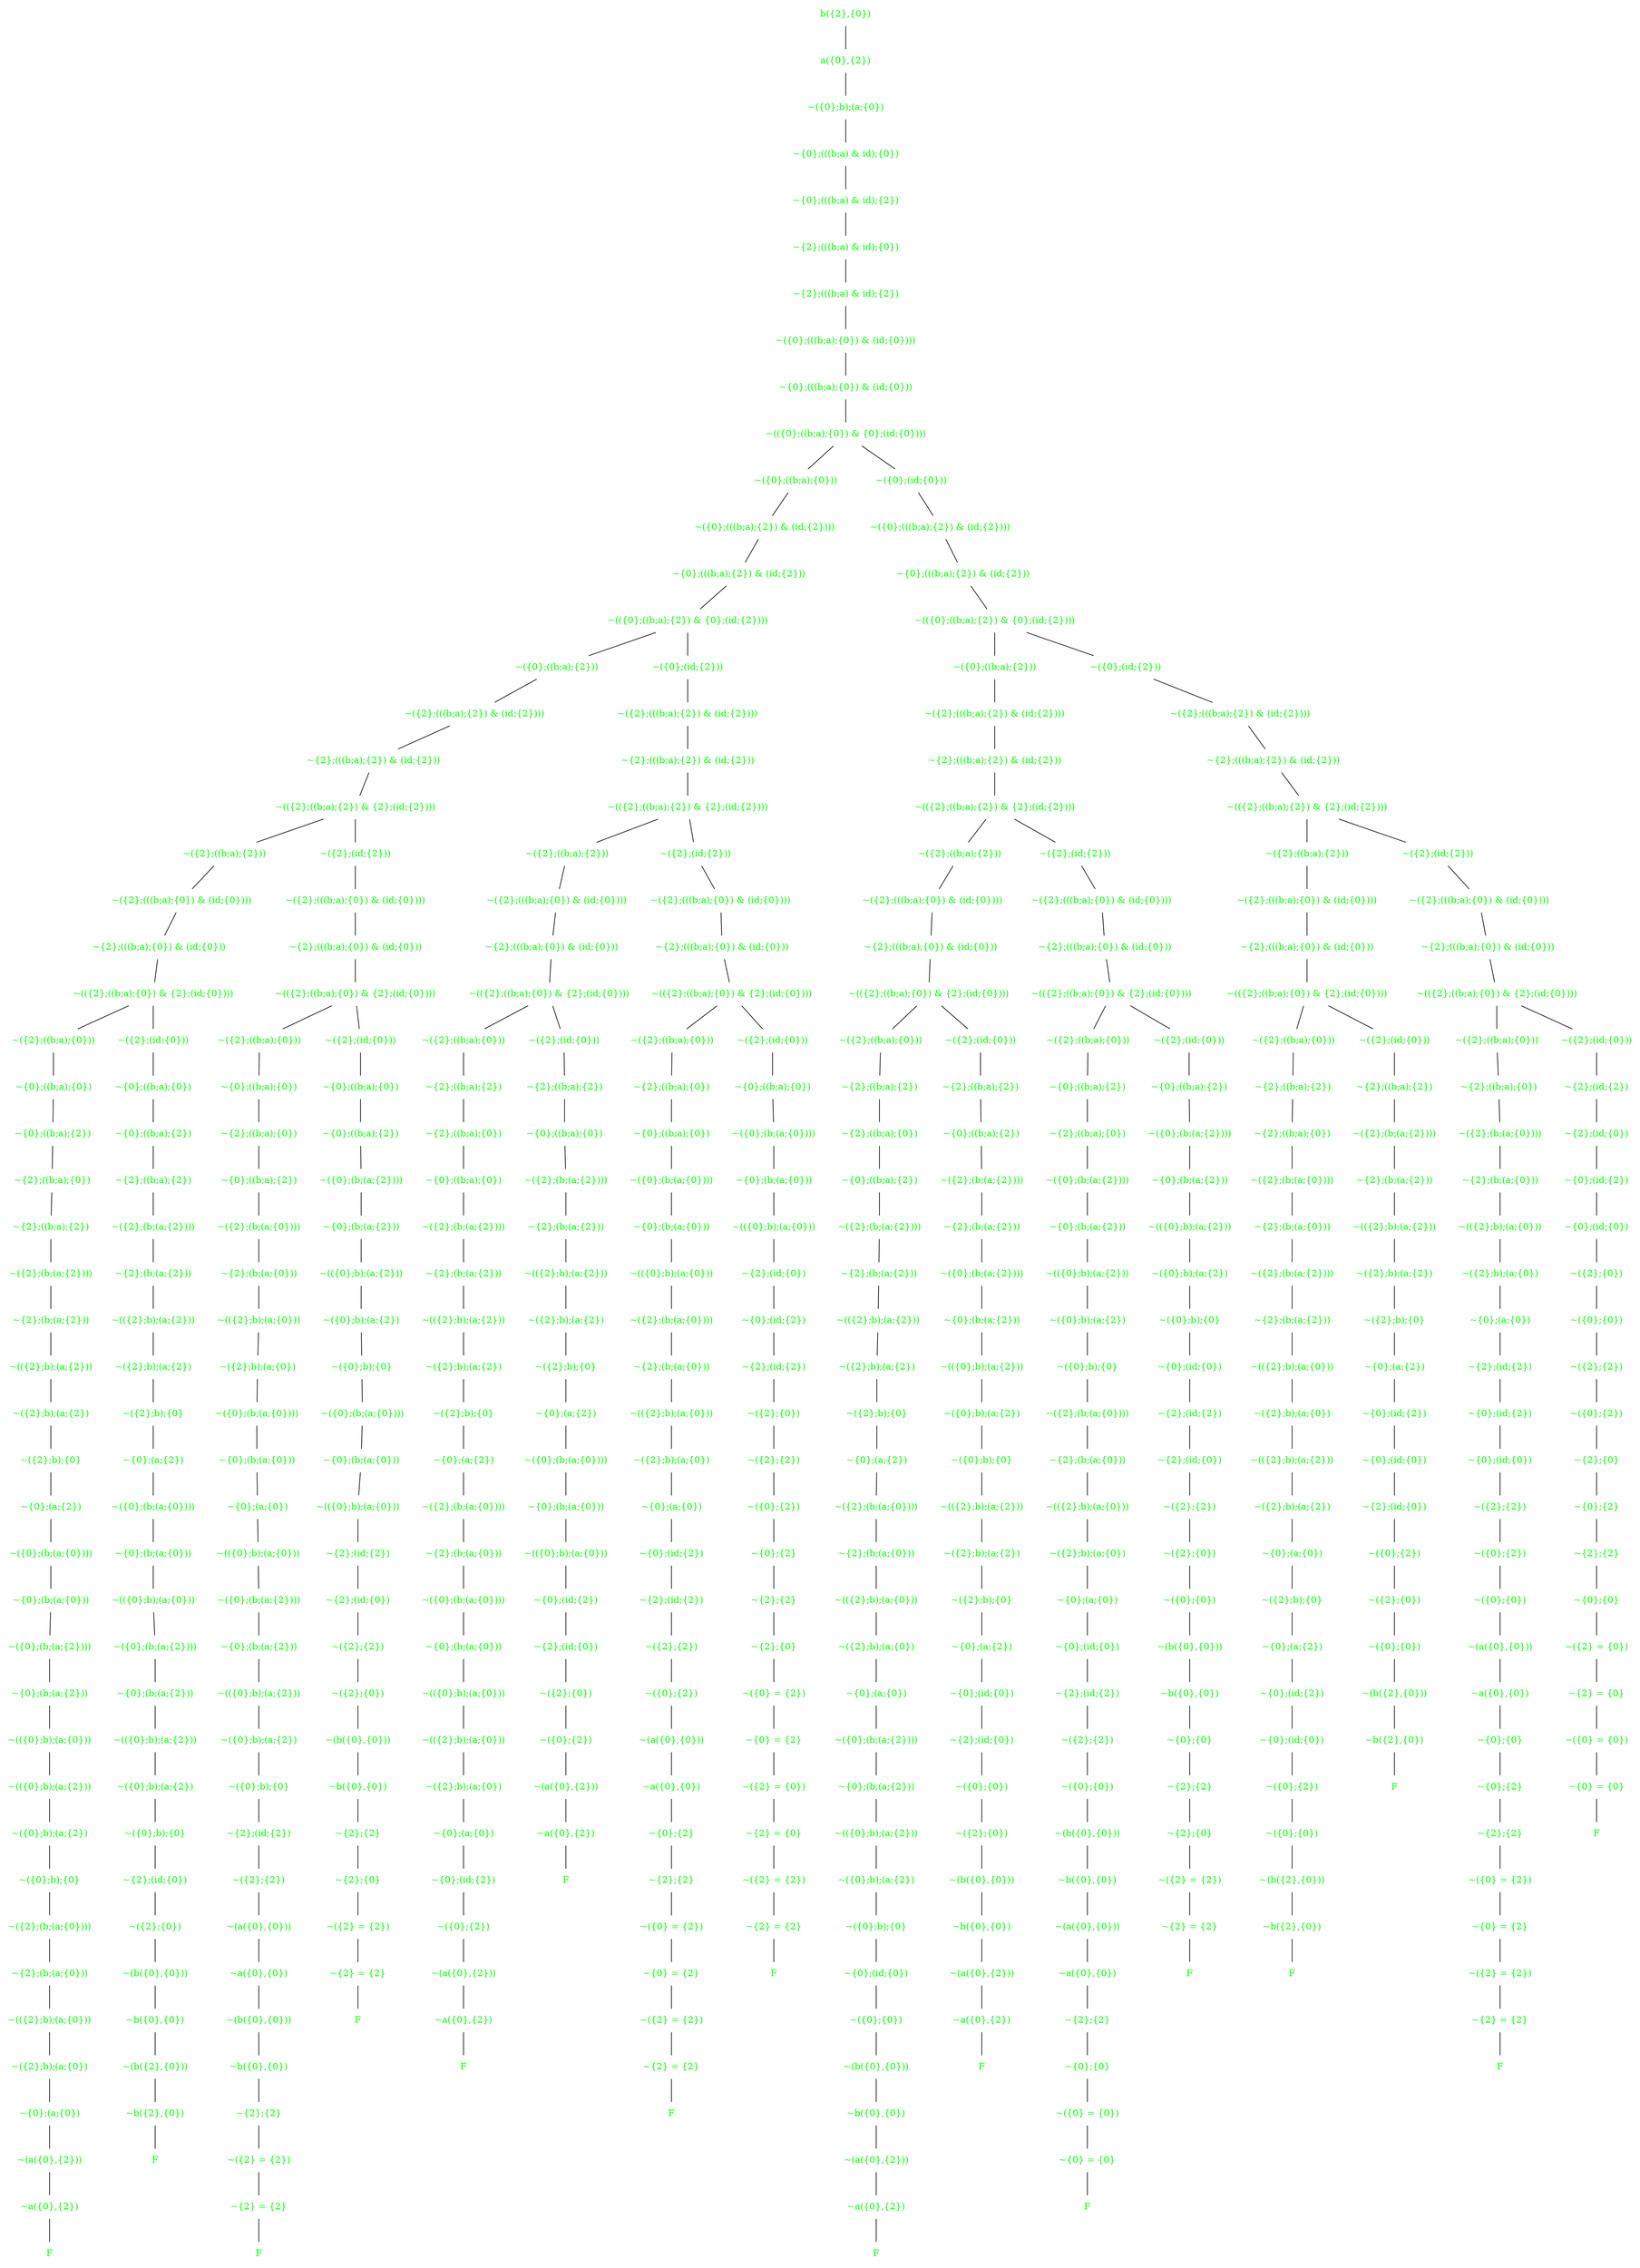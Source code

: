 graph {
node[shape="plaintext"]
N0x144738140[label="b({2},{0})", fontcolor=green];
N0x144738ea0[label="a({0},{2})", fontcolor=green];
N0x144738fc0[label="~({0};b);(a;{0})", fontcolor=green];
N0x144739200[label="~{0};(((b;a) & id);{0})", fontcolor=green];
N0x1447394b0[label="~{0};(((b;a) & id);{2})", fontcolor=green];
N0x1447397a0[label="~{2};(((b;a) & id);{0})", fontcolor=green];
N0x144739a50[label="~{2};(((b;a) & id);{2})", fontcolor=green];
N0x144736fa0[label="~({0};(((b;a);{0}) & (id;{0})))", fontcolor=green];
N0x144737a40[label="~{0};(((b;a);{0}) & (id;{0}))", fontcolor=green];
N0x144737bf0[label="~(({0};((b;a);{0}) & {0};(id;{0})))", fontcolor=green];
N0x14473a3c0[label="~({0};((b;a);{0}))", fontcolor=green];
N0x14473a0a0[label="~({0};(((b;a);{2}) & (id;{2})))", fontcolor=green];
N0x14473ae60[label="~{0};(((b;a);{2}) & (id;{2}))", fontcolor=green];
N0x14473b250[label="~(({0};((b;a);{2}) & {0};(id;{2})))", fontcolor=green];
N0x14473b990[label="~({0};((b;a);{2}))", fontcolor=green];
N0x14473c160[label="~({2};(((b;a);{2}) & (id;{2})))", fontcolor=green];
N0x14473d200[label="~{2};(((b;a);{2}) & (id;{2}))", fontcolor=green];
N0x14473dcf0[label="~(({2};((b;a);{2}) & {2};(id;{2})))", fontcolor=green];
N0x14473e530[label="~({2};((b;a);{2}))", fontcolor=green];
N0x14473fae0[label="~({2};(((b;a);{0}) & (id;{0})))", fontcolor=green];
N0x144741cb0[label="~{2};(((b;a);{0}) & (id;{0}))", fontcolor=green];
N0x144745b50[label="~(({2};((b;a);{0}) & {2};(id;{0})))", fontcolor=green];
N0x1447467f0[label="~({2};((b;a);{0}))", fontcolor=green];
N0x144748c70[label="~{0};((b;a);{0})", fontcolor=green];
N0x14474a0a0[label="~{0};((b;a);{2})", fontcolor=green];
N0x14474b4e0[label="~{2};((b;a);{0})", fontcolor=green];
N0x14474bbb0[label="~{2};((b;a);{2})", fontcolor=green];
N0x14474cca0[label="~({2};(b;(a;{2})))", fontcolor=green];
N0x14474d0e0[label="~{2};(b;(a;{2}))", fontcolor=green];
N0x14474dfa0[label="~(({2};b);(a;{2}))", fontcolor=green];
N0x14474e3e0[label="~({2};b);(a;{2})", fontcolor=green];
N0x145a04560[label="~({2};b);{0}", fontcolor=green];
N0x145a04710[label="~{0};(a;{2})", fontcolor=green];
N0x145a051c0[label="~({0};(b;(a;{0})))", fontcolor=green];
N0x145a05880[label="~{0};(b;(a;{0}))", fontcolor=green];
N0x1447563e0[label="~({0};(b;(a;{2})))", fontcolor=green];
N0x144756ad0[label="~{0};(b;(a;{2}))", fontcolor=green];
N0x144756d20[label="~(({0};b);(a;{0}))", fontcolor=green];
N0x1447575c0[label="~(({0};b);(a;{2}))", fontcolor=green];
N0x144757a30[label="~({0};b);(a;{2})", fontcolor=green];
N0x144758940[label="~({0};b);{0}", fontcolor=green];
N0x14475e100[label="~({2};(b;(a;{0})))", fontcolor=green];
N0x14475e5b0[label="~{2};(b;(a;{0}))", fontcolor=green];
N0x14475e380[label="~(({2};b);(a;{0}))", fontcolor=green];
N0x14475ea30[label="~({2};b);(a;{0})", fontcolor=green];
N0x14475eb10[label="~{0};(a;{0})", fontcolor=green];
N0x144765510[label="~(a({0},{2}))", fontcolor=green];
N0x1447657f0[label="~a({0},{2})", fontcolor=green];
N0x144765830[label="F", fontcolor=green];
N0x1447657f0 -- N0x144765830;
N0x144765510 -- N0x1447657f0;
N0x14475eb10 -- N0x144765510;
N0x14475ea30 -- N0x14475eb10;
N0x14475e380 -- N0x14475ea30;
N0x14475e5b0 -- N0x14475e380;
N0x14475e100 -- N0x14475e5b0;
N0x144758940 -- N0x14475e100;
N0x144757a30 -- N0x144758940;
N0x1447575c0 -- N0x144757a30;
N0x144756d20 -- N0x1447575c0;
N0x144756ad0 -- N0x144756d20;
N0x1447563e0 -- N0x144756ad0;
N0x145a05880 -- N0x1447563e0;
N0x145a051c0 -- N0x145a05880;
N0x145a04710 -- N0x145a051c0;
N0x145a04560 -- N0x145a04710;
N0x14474e3e0 -- N0x145a04560;
N0x14474dfa0 -- N0x14474e3e0;
N0x14474d0e0 -- N0x14474dfa0;
N0x14474cca0 -- N0x14474d0e0;
N0x14474bbb0 -- N0x14474cca0;
N0x14474b4e0 -- N0x14474bbb0;
N0x14474a0a0 -- N0x14474b4e0;
N0x144748c70 -- N0x14474a0a0;
N0x1447467f0 -- N0x144748c70;
N0x144745b50 -- N0x1447467f0;
N0x144745d00[label="~({2};(id;{0}))", fontcolor=green];
N0x144748ea0[label="~{0};((b;a);{0})", fontcolor=green];
N0x14474a2d0[label="~{0};((b;a);{2})", fontcolor=green];
N0x14474bde0[label="~{2};((b;a);{2})", fontcolor=green];
N0x145a04a70[label="~({2};(b;(a;{2})))", fontcolor=green];
N0x145a04f10[label="~{2};(b;(a;{2}))", fontcolor=green];
N0x145a05b20[label="~(({2};b);(a;{2}))", fontcolor=green];
N0x144751190[label="~({2};b);(a;{2})", fontcolor=green];
N0x144751b60[label="~({2};b);{0}", fontcolor=green];
N0x144751d10[label="~{0};(a;{2})", fontcolor=green];
N0x1447522f0[label="~({0};(b;(a;{0})))", fontcolor=green];
N0x144752780[label="~{0};(b;(a;{0}))", fontcolor=green];
N0x144753380[label="~(({0};b);(a;{0}))", fontcolor=green];
N0x1447561a0[label="~({0};(b;(a;{2})))", fontcolor=green];
N0x144756600[label="~{0};(b;(a;{2}))", fontcolor=green];
N0x144759050[label="~(({0};b);(a;{2}))", fontcolor=green];
N0x1447594f0[label="~({0};b);(a;{2})", fontcolor=green];
N0x144759a40[label="~({0};b);{0}", fontcolor=green];
N0x144761d50[label="~{2};(id;{0})", fontcolor=green];
N0x144763100[label="~({2};{0})", fontcolor=green];
N0x144765db0[label="~(b({0},{0}))", fontcolor=green];
N0x1447660f0[label="~b({0},{0})", fontcolor=green];
N0x144766280[label="~(b({2},{0}))", fontcolor=green];
N0x144766720[label="~b({2},{0})", fontcolor=green];
N0x144766760[label="F", fontcolor=green];
N0x144766720 -- N0x144766760;
N0x144766280 -- N0x144766720;
N0x1447660f0 -- N0x144766280;
N0x144765db0 -- N0x1447660f0;
N0x144763100 -- N0x144765db0;
N0x144761d50 -- N0x144763100;
N0x144759a40 -- N0x144761d50;
N0x1447594f0 -- N0x144759a40;
N0x144759050 -- N0x1447594f0;
N0x144756600 -- N0x144759050;
N0x1447561a0 -- N0x144756600;
N0x144753380 -- N0x1447561a0;
N0x144752780 -- N0x144753380;
N0x1447522f0 -- N0x144752780;
N0x144751d10 -- N0x1447522f0;
N0x144751b60 -- N0x144751d10;
N0x144751190 -- N0x144751b60;
N0x145a05b20 -- N0x144751190;
N0x145a04f10 -- N0x145a05b20;
N0x145a04a70 -- N0x145a04f10;
N0x14474bde0 -- N0x145a04a70;
N0x14474a2d0 -- N0x14474bde0;
N0x144748ea0 -- N0x14474a2d0;
N0x144745d00 -- N0x144748ea0;
N0x144745b50 -- N0x144745d00;
N0x144741cb0 -- N0x144745b50;
N0x14473fae0 -- N0x144741cb0;
N0x14473e530 -- N0x14473fae0;
N0x14473dcf0 -- N0x14473e530;
N0x14473dea0[label="~({2};(id;{2}))", fontcolor=green];
N0x144740470[label="~({2};(((b;a);{0}) & (id;{0})))", fontcolor=green];
N0x144742050[label="~{2};(((b;a);{0}) & (id;{0}))", fontcolor=green];
N0x1447435b0[label="~(({2};((b;a);{0}) & {2};(id;{0})))", fontcolor=green];
N0x144743e50[label="~({2};((b;a);{0}))", fontcolor=green];
N0x1447490d0[label="~{0};((b;a);{0})", fontcolor=green];
N0x144749e70[label="~{2};((b;a);{0})", fontcolor=green];
N0x14474a500[label="~{0};((b;a);{2})", fontcolor=green];
N0x14474c320[label="~({2};(b;(a;{0})))", fontcolor=green];
N0x14474c760[label="~{2};(b;(a;{0}))", fontcolor=green];
N0x14474d620[label="~(({2};b);(a;{0}))", fontcolor=green];
N0x14474da60[label="~({2};b);(a;{0})", fontcolor=green];
N0x145a056b0[label="~({0};(b;(a;{0})))", fontcolor=green];
N0x145a05da0[label="~{0};(b;(a;{0}))", fontcolor=green];
N0x144751720[label="~{0};(a;{0})", fontcolor=green];
N0x144751880[label="~(({0};b);(a;{0}))", fontcolor=green];
N0x14475aed0[label="~({0};(b;(a;{2})))", fontcolor=green];
N0x14475b600[label="~{0};(b;(a;{2}))", fontcolor=green];
N0x14475c2e0[label="~(({0};b);(a;{2}))", fontcolor=green];
N0x14475c780[label="~({0};b);(a;{2})", fontcolor=green];
N0x14475d040[label="~({0};b);{0}", fontcolor=green];
N0x144761170[label="~{2};(id;{2})", fontcolor=green];
N0x1447648a0[label="~({2};{2})", fontcolor=green];
N0x1447658b0[label="~(a({0},{0}))", fontcolor=green];
N0x144765940[label="~a({0},{0})", fontcolor=green];
N0x1447672d0[label="~(b({0},{0}))", fontcolor=green];
N0x144767640[label="~b({0},{0})", fontcolor=green];
N0x144767a20[label="~{2};{2}", fontcolor=green];
N0x145c047e0[label="~({2} = {2})", fontcolor=green];
N0x145c04870[label="~{2} = {2}", fontcolor=green];
N0x145c04080[label="F", fontcolor=green];
N0x145c04870 -- N0x145c04080;
N0x145c047e0 -- N0x145c04870;
N0x144767a20 -- N0x145c047e0;
N0x144767640 -- N0x144767a20;
N0x1447672d0 -- N0x144767640;
N0x144765940 -- N0x1447672d0;
N0x1447658b0 -- N0x144765940;
N0x1447648a0 -- N0x1447658b0;
N0x144761170 -- N0x1447648a0;
N0x14475d040 -- N0x144761170;
N0x14475c780 -- N0x14475d040;
N0x14475c2e0 -- N0x14475c780;
N0x14475b600 -- N0x14475c2e0;
N0x14475aed0 -- N0x14475b600;
N0x144751880 -- N0x14475aed0;
N0x144751720 -- N0x144751880;
N0x145a05da0 -- N0x144751720;
N0x145a056b0 -- N0x145a05da0;
N0x14474da60 -- N0x145a056b0;
N0x14474d620 -- N0x14474da60;
N0x14474c760 -- N0x14474d620;
N0x14474c320 -- N0x14474c760;
N0x14474a500 -- N0x14474c320;
N0x144749e70 -- N0x14474a500;
N0x1447490d0 -- N0x144749e70;
N0x144743e50 -- N0x1447490d0;
N0x1447435b0 -- N0x144743e50;
N0x1447437b0[label="~({2};(id;{0}))", fontcolor=green];
N0x144749300[label="~{0};((b;a);{0})", fontcolor=green];
N0x14474a740[label="~{0};((b;a);{2})", fontcolor=green];
N0x144757cd0[label="~({0};(b;(a;{2})))", fontcolor=green];
N0x1447583c0[label="~{0};(b;(a;{2}))", fontcolor=green];
N0x14475a9f0[label="~(({0};b);(a;{2}))", fontcolor=green];
N0x14475b0f0[label="~({0};b);(a;{2})", fontcolor=green];
N0x14475c170[label="~({0};b);{0}", fontcolor=green];
N0x144738b30[label="~({0};(b;(a;{0})))", fontcolor=green];
N0x14475d470[label="~{0};(b;(a;{0}))", fontcolor=green];
N0x14475dd00[label="~(({0};b);(a;{0}))", fontcolor=green];
N0x144761320[label="~{2};(id;{2})", fontcolor=green];
N0x144761f40[label="~{2};(id;{0})", fontcolor=green];
N0x1447620b0[label="~({2};{2})", fontcolor=green];
N0x1447627a0[label="~({2};{0})", fontcolor=green];
N0x144765630[label="~(b({0},{0}))", fontcolor=green];
N0x1447659a0[label="~b({0},{0})", fontcolor=green];
N0x145904c50[label="~{2};{2}", fontcolor=green];
N0x145905460[label="~{2};{0}", fontcolor=green];
N0x145c054a0[label="~({2} = {2})", fontcolor=green];
N0x145c05850[label="~{2} = {2}", fontcolor=green];
N0x145c05390[label="F", fontcolor=green];
N0x145c05850 -- N0x145c05390;
N0x145c054a0 -- N0x145c05850;
N0x145905460 -- N0x145c054a0;
N0x145904c50 -- N0x145905460;
N0x1447659a0 -- N0x145904c50;
N0x144765630 -- N0x1447659a0;
N0x1447627a0 -- N0x144765630;
N0x1447620b0 -- N0x1447627a0;
N0x144761f40 -- N0x1447620b0;
N0x144761320 -- N0x144761f40;
N0x14475dd00 -- N0x144761320;
N0x14475d470 -- N0x14475dd00;
N0x144738b30 -- N0x14475d470;
N0x14475c170 -- N0x144738b30;
N0x14475b0f0 -- N0x14475c170;
N0x14475a9f0 -- N0x14475b0f0;
N0x1447583c0 -- N0x14475a9f0;
N0x144757cd0 -- N0x1447583c0;
N0x14474a740 -- N0x144757cd0;
N0x144749300 -- N0x14474a740;
N0x1447437b0 -- N0x144749300;
N0x1447435b0 -- N0x1447437b0;
N0x144742050 -- N0x1447435b0;
N0x144740470 -- N0x144742050;
N0x14473dea0 -- N0x144740470;
N0x14473dcf0 -- N0x14473dea0;
N0x14473d200 -- N0x14473dcf0;
N0x14473c160 -- N0x14473d200;
N0x14473b990 -- N0x14473c160;
N0x14473b250 -- N0x14473b990;
N0x14473b400[label="~({0};(id;{2}))", fontcolor=green];
N0x14473c7e0[label="~({2};(((b;a);{2}) & (id;{2})))", fontcolor=green];
N0x14473d560[label="~{2};(((b;a);{2}) & (id;{2}))", fontcolor=green];
N0x14473e0f0[label="~(({2};((b;a);{2}) & {2};(id;{2})))", fontcolor=green];
N0x14473ed50[label="~({2};((b;a);{2}))", fontcolor=green];
N0x1447407f0[label="~({2};(((b;a);{0}) & (id;{0})))", fontcolor=green];
N0x144742370[label="~{2};(((b;a);{0}) & (id;{0}))", fontcolor=green];
N0x1447463b0[label="~(({2};((b;a);{0}) & {2};(id;{0})))", fontcolor=green];
N0x144747050[label="~({2};((b;a);{0}))", fontcolor=green];
N0x144747590[label="~{2};((b;a);{2})", fontcolor=green];
N0x144748140[label="~{2};((b;a);{0})", fontcolor=green];
N0x144749540[label="~{0};((b;a);{0})", fontcolor=green];
N0x14474bea0[label="~({2};(b;(a;{2})))", fontcolor=green];
N0x14474c2e0[label="~{2};(b;(a;{2}))", fontcolor=green];
N0x14474d160[label="~(({2};b);(a;{2}))", fontcolor=green];
N0x14474d5a0[label="~({2};b);(a;{2})", fontcolor=green];
N0x14474e4c0[label="~({2};b);{0}", fontcolor=green];
N0x14474e670[label="~{0};(a;{2})", fontcolor=green];
N0x1447511d0[label="~({2};(b;(a;{0})))", fontcolor=green];
N0x144751650[label="~{2};(b;(a;{0}))", fontcolor=green];
N0x144752530[label="~({0};(b;(a;{0})))", fontcolor=green];
N0x144752c40[label="~{0};(b;(a;{0}))", fontcolor=green];
N0x144753870[label="~(({0};b);(a;{0}))", fontcolor=green];
N0x144759290[label="~(({2};b);(a;{0}))", fontcolor=green];
N0x1447599b0[label="~({2};b);(a;{0})", fontcolor=green];
N0x14475a180[label="~{0};(a;{0})", fontcolor=green];
N0x1447608c0[label="~{0};(id;{2})", fontcolor=green];
N0x144764480[label="~({0};{2})", fontcolor=green];
N0x144764b60[label="~(a({0},{2}))", fontcolor=green];
N0x144764fa0[label="~a({0},{2})", fontcolor=green];
N0x144764fe0[label="F", fontcolor=green];
N0x144764fa0 -- N0x144764fe0;
N0x144764b60 -- N0x144764fa0;
N0x144764480 -- N0x144764b60;
N0x1447608c0 -- N0x144764480;
N0x14475a180 -- N0x1447608c0;
N0x1447599b0 -- N0x14475a180;
N0x144759290 -- N0x1447599b0;
N0x144753870 -- N0x144759290;
N0x144752c40 -- N0x144753870;
N0x144752530 -- N0x144752c40;
N0x144751650 -- N0x144752530;
N0x1447511d0 -- N0x144751650;
N0x14474e670 -- N0x1447511d0;
N0x14474e4c0 -- N0x14474e670;
N0x14474d5a0 -- N0x14474e4c0;
N0x14474d160 -- N0x14474d5a0;
N0x14474c2e0 -- N0x14474d160;
N0x14474bea0 -- N0x14474c2e0;
N0x144749540 -- N0x14474bea0;
N0x144748140 -- N0x144749540;
N0x144747590 -- N0x144748140;
N0x144747050 -- N0x144747590;
N0x1447463b0 -- N0x144747050;
N0x144746580[label="~({2};(id;{0}))", fontcolor=green];
N0x1447477c0[label="~{2};((b;a);{2})", fontcolor=green];
N0x144749780[label="~{0};((b;a);{0})", fontcolor=green];
N0x14474c7e0[label="~({2};(b;(a;{2})))", fontcolor=green];
N0x14474cc20[label="~{2};(b;(a;{2}))", fontcolor=green];
N0x14474dae0[label="~(({2};b);(a;{2}))", fontcolor=green];
N0x14474df20[label="~({2};b);(a;{2})", fontcolor=green];
N0x145904200[label="~({2};b);{0}", fontcolor=green];
N0x145904700[label="~{0};(a;{2})", fontcolor=green];
N0x144755ce0[label="~({0};(b;(a;{0})))", fontcolor=green];
N0x144756120[label="~{0};(b;(a;{0}))", fontcolor=green];
N0x144758e10[label="~(({0};b);(a;{0}))", fontcolor=green];
N0x144760a70[label="~{0};(id;{2})", fontcolor=green];
N0x1447620f0[label="~{2};(id;{0})", fontcolor=green];
N0x144762920[label="~({2};{0})", fontcolor=green];
N0x144764600[label="~({0};{2})", fontcolor=green];
N0x144764e40[label="~(a({0},{2}))", fontcolor=green];
N0x1447652a0[label="~a({0},{2})", fontcolor=green];
N0x1447652e0[label="F", fontcolor=green];
N0x1447652a0 -- N0x1447652e0;
N0x144764e40 -- N0x1447652a0;
N0x144764600 -- N0x144764e40;
N0x144762920 -- N0x144764600;
N0x1447620f0 -- N0x144762920;
N0x144760a70 -- N0x1447620f0;
N0x144758e10 -- N0x144760a70;
N0x144756120 -- N0x144758e10;
N0x144755ce0 -- N0x144756120;
N0x145904700 -- N0x144755ce0;
N0x145904200 -- N0x145904700;
N0x14474df20 -- N0x145904200;
N0x14474dae0 -- N0x14474df20;
N0x14474cc20 -- N0x14474dae0;
N0x14474c7e0 -- N0x14474cc20;
N0x144749780 -- N0x14474c7e0;
N0x1447477c0 -- N0x144749780;
N0x144746580 -- N0x1447477c0;
N0x1447463b0 -- N0x144746580;
N0x144742370 -- N0x1447463b0;
N0x1447407f0 -- N0x144742370;
N0x14473ed50 -- N0x1447407f0;
N0x14473e0f0 -- N0x14473ed50;
N0x14473e2a0[label="~({2};(id;{2}))", fontcolor=green];
N0x144740b80[label="~({2};(((b;a);{0}) & (id;{0})))", fontcolor=green];
N0x144742710[label="~{2};(((b;a);{0}) & (id;{0}))", fontcolor=green];
N0x144743a00[label="~(({2};((b;a);{0}) & {2};(id;{0})))", fontcolor=green];
N0x1447446c0[label="~({2};((b;a);{0}))", fontcolor=green];
N0x144748a00[label="~{2};((b;a);{0})", fontcolor=green];
N0x1447499c0[label="~{0};((b;a);{0})", fontcolor=green];
N0x144754330[label="~({0};(b;(a;{0})))", fontcolor=green];
N0x144754a60[label="~{0};(b;(a;{0}))", fontcolor=green];
N0x144755420[label="~(({0};b);(a;{0}))", fontcolor=green];
N0x14475cb20[label="~({2};(b;(a;{0})))", fontcolor=green];
N0x14475cfb0[label="~{2};(b;(a;{0}))", fontcolor=green];
N0x14475d4b0[label="~(({2};b);(a;{0}))", fontcolor=green];
N0x14475d910[label="~({2};b);(a;{0})", fontcolor=green];
N0x14475dfa0[label="~{0};(a;{0})", fontcolor=green];
N0x144760c20[label="~{0};(id;{2})", fontcolor=green];
N0x144761840[label="~{2};(id;{2})", fontcolor=green];
N0x144762680[label="~({2};{2})", fontcolor=green];
N0x144764720[label="~({0};{2})", fontcolor=green];
N0x1447649f0[label="~(a({0},{0}))", fontcolor=green];
N0x144764c30[label="~a({0},{0})", fontcolor=green];
N0x145904b20[label="~{0};{2}", fontcolor=green];
N0x145904d80[label="~{2};{2}", fontcolor=green];
N0x145c04b60[label="~({0} = {2})", fontcolor=green];
N0x145c04dd0[label="~{0} = {2}", fontcolor=green];
N0x145c04e60[label="~({2} = {2})", fontcolor=green];
N0x145c05060[label="~{2} = {2}", fontcolor=green];
N0x145c04550[label="F", fontcolor=green];
N0x145c05060 -- N0x145c04550;
N0x145c04e60 -- N0x145c05060;
N0x145c04dd0 -- N0x145c04e60;
N0x145c04b60 -- N0x145c04dd0;
N0x145904d80 -- N0x145c04b60;
N0x145904b20 -- N0x145904d80;
N0x144764c30 -- N0x145904b20;
N0x1447649f0 -- N0x144764c30;
N0x144764720 -- N0x1447649f0;
N0x144762680 -- N0x144764720;
N0x144761840 -- N0x144762680;
N0x144760c20 -- N0x144761840;
N0x14475dfa0 -- N0x144760c20;
N0x14475d910 -- N0x14475dfa0;
N0x14475d4b0 -- N0x14475d910;
N0x14475cfb0 -- N0x14475d4b0;
N0x14475cb20 -- N0x14475cfb0;
N0x144755420 -- N0x14475cb20;
N0x144754a60 -- N0x144755420;
N0x144754330 -- N0x144754a60;
N0x1447499c0 -- N0x144754330;
N0x144748a00 -- N0x1447499c0;
N0x1447446c0 -- N0x144748a00;
N0x144743a00 -- N0x1447446c0;
N0x144743b70[label="~({2};(id;{0}))", fontcolor=green];
N0x144749c00[label="~{0};((b;a);{0})", fontcolor=green];
N0x144752a00[label="~({0};(b;(a;{0})))", fontcolor=green];
N0x144753100[label="~{0};(b;(a;{0}))", fontcolor=green];
N0x144753ac0[label="~(({0};b);(a;{0}))", fontcolor=green];
N0x14475f020[label="~{2};(id;{0})", fontcolor=green];
N0x144760dd0[label="~{0};(id;{2})", fontcolor=green];
N0x1447619f0[label="~{2};(id;{2})", fontcolor=green];
N0x144761fd0[label="~({2};{0})", fontcolor=green];
N0x144762a40[label="~({2};{2})", fontcolor=green];
N0x144762f80[label="~({0};{2})", fontcolor=green];
N0x145904e60[label="~{0};{2}", fontcolor=green];
N0x145904fd0[label="~{2};{2}", fontcolor=green];
N0x145c04200[label="~{2};{0}", fontcolor=green];
N0x145c05010[label="~({0} = {2})", fontcolor=green];
N0x145c05350[label="~{0} = {2}", fontcolor=green];
N0x145c05da0[label="~({2} = {0})", fontcolor=green];
N0x145c060c0[label="~{2} = {0}", fontcolor=green];
N0x145c06150[label="~({2} = {2})", fontcolor=green];
N0x145c06000[label="~{2} = {2}", fontcolor=green];
N0x145c04ba0[label="F", fontcolor=green];
N0x145c06000 -- N0x145c04ba0;
N0x145c06150 -- N0x145c06000;
N0x145c060c0 -- N0x145c06150;
N0x145c05da0 -- N0x145c060c0;
N0x145c05350 -- N0x145c05da0;
N0x145c05010 -- N0x145c05350;
N0x145c04200 -- N0x145c05010;
N0x145904fd0 -- N0x145c04200;
N0x145904e60 -- N0x145904fd0;
N0x144762f80 -- N0x145904e60;
N0x144762a40 -- N0x144762f80;
N0x144761fd0 -- N0x144762a40;
N0x1447619f0 -- N0x144761fd0;
N0x144760dd0 -- N0x1447619f0;
N0x14475f020 -- N0x144760dd0;
N0x144753ac0 -- N0x14475f020;
N0x144753100 -- N0x144753ac0;
N0x144752a00 -- N0x144753100;
N0x144749c00 -- N0x144752a00;
N0x144743b70 -- N0x144749c00;
N0x144743a00 -- N0x144743b70;
N0x144742710 -- N0x144743a00;
N0x144740b80 -- N0x144742710;
N0x14473e2a0 -- N0x144740b80;
N0x14473e0f0 -- N0x14473e2a0;
N0x14473d560 -- N0x14473e0f0;
N0x14473c7e0 -- N0x14473d560;
N0x14473b400 -- N0x14473c7e0;
N0x14473b250 -- N0x14473b400;
N0x14473ae60 -- N0x14473b250;
N0x14473a0a0 -- N0x14473ae60;
N0x14473a3c0 -- N0x14473a0a0;
N0x144737bf0 -- N0x14473a3c0;
N0x144737d10[label="~({0};(id;{0}))", fontcolor=green];
N0x14473aa80[label="~({0};(((b;a);{2}) & (id;{2})))", fontcolor=green];
N0x14473b1c0[label="~{0};(((b;a);{2}) & (id;{2}))", fontcolor=green];
N0x14473ba20[label="~(({0};((b;a);{2}) & {0};(id;{2})))", fontcolor=green];
N0x14473c120[label="~({0};((b;a);{2}))", fontcolor=green];
N0x14473cb40[label="~({2};(((b;a);{2}) & (id;{2})))", fontcolor=green];
N0x14473d8c0[label="~{2};(((b;a);{2}) & (id;{2}))", fontcolor=green];
N0x14473e930[label="~(({2};((b;a);{2}) & {2};(id;{2})))", fontcolor=green];
N0x14473f580[label="~({2};((b;a);{2}))", fontcolor=green];
N0x144740f00[label="~({2};(((b;a);{0}) & (id;{0})))", fontcolor=green];
N0x144742a70[label="~{2};(((b;a);{0}) & (id;{0}))", fontcolor=green];
N0x144746c10[label="~(({2};((b;a);{0}) & {2};(id;{0})))", fontcolor=green];
N0x1447478b0[label="~({2};((b;a);{0}))", fontcolor=green];
N0x144747ce0[label="~{2};((b;a);{2})", fontcolor=green];
N0x144748370[label="~{2};((b;a);{0})", fontcolor=green];
N0x14474a9b0[label="~{0};((b;a);{2})", fontcolor=green];
N0x14474ecd0[label="~({2};(b;(a;{2})))", fontcolor=green];
N0x14474f110[label="~{2};(b;(a;{2}))", fontcolor=green];
N0x14474ffd0[label="~(({2};b);(a;{2}))", fontcolor=green];
N0x144750410[label="~({2};b);(a;{2})", fontcolor=green];
N0x1459048f0[label="~({2};b);{0}", fontcolor=green];
N0x145904a90[label="~{0};(a;{2})", fontcolor=green];
N0x1447540b0[label="~({2};(b;(a;{0})))", fontcolor=green];
N0x144754550[label="~{2};(b;(a;{0}))", fontcolor=green];
N0x144754f20[label="~(({2};b);(a;{0}))", fontcolor=green];
N0x1447553a0[label="~({2};b);(a;{0})", fontcolor=green];
N0x144755b80[label="~{0};(a;{0})", fontcolor=green];
N0x144759a80[label="~({0};(b;(a;{2})))", fontcolor=green];
N0x14475a0f0[label="~{0};(b;(a;{2}))", fontcolor=green];
N0x14475b390[label="~(({0};b);(a;{2}))", fontcolor=green];
N0x14475ba90[label="~({0};b);(a;{2})", fontcolor=green];
N0x14475c810[label="~({0};b);{0}", fontcolor=green];
N0x14475fac0[label="~{0};(id;{0})", fontcolor=green];
N0x1447638e0[label="~({0};{0})", fontcolor=green];
N0x1447665d0[label="~(b({0},{0}))", fontcolor=green];
N0x144766940[label="~b({0},{0})", fontcolor=green];
N0x144766d40[label="~(a({0},{2}))", fontcolor=green];
N0x144766f70[label="~a({0},{2})", fontcolor=green];
N0x144766fb0[label="F", fontcolor=green];
N0x144766f70 -- N0x144766fb0;
N0x144766d40 -- N0x144766f70;
N0x144766940 -- N0x144766d40;
N0x1447665d0 -- N0x144766940;
N0x1447638e0 -- N0x1447665d0;
N0x14475fac0 -- N0x1447638e0;
N0x14475c810 -- N0x14475fac0;
N0x14475ba90 -- N0x14475c810;
N0x14475b390 -- N0x14475ba90;
N0x14475a0f0 -- N0x14475b390;
N0x144759a80 -- N0x14475a0f0;
N0x144755b80 -- N0x144759a80;
N0x1447553a0 -- N0x144755b80;
N0x144754f20 -- N0x1447553a0;
N0x144754550 -- N0x144754f20;
N0x1447540b0 -- N0x144754550;
N0x145904a90 -- N0x1447540b0;
N0x1459048f0 -- N0x145904a90;
N0x144750410 -- N0x1459048f0;
N0x14474ffd0 -- N0x144750410;
N0x14474f110 -- N0x14474ffd0;
N0x14474ecd0 -- N0x14474f110;
N0x14474a9b0 -- N0x14474ecd0;
N0x144748370 -- N0x14474a9b0;
N0x144747ce0 -- N0x144748370;
N0x1447478b0 -- N0x144747ce0;
N0x144746c10 -- N0x1447478b0;
N0x144746dc0[label="~({2};(id;{0}))", fontcolor=green];
N0x144747f10[label="~{2};((b;a);{2})", fontcolor=green];
N0x14474abe0[label="~{0};((b;a);{2})", fontcolor=green];
N0x145a04cf0[label="~({2};(b;(a;{2})))", fontcolor=green];
N0x145a053e0[label="~{2};(b;(a;{2}))", fontcolor=green];
N0x1447581a0[label="~({0};(b;(a;{2})))", fontcolor=green];
N0x144758860[label="~{0};(b;(a;{2}))", fontcolor=green];
N0x14475a520[label="~(({0};b);(a;{2}))", fontcolor=green];
N0x14475ac30[label="~({0};b);(a;{2})", fontcolor=green];
N0x14475bfc0[label="~({0};b);{0}", fontcolor=green];
N0x14475d110[label="~(({2};b);(a;{2}))", fontcolor=green];
N0x1447389c0[label="~({2};b);(a;{2})", fontcolor=green];
N0x14475d9f0[label="~({2};b);{0}", fontcolor=green];
N0x14475dba0[label="~{0};(a;{2})", fontcolor=green];
N0x14475fc70[label="~{0};(id;{0})", fontcolor=green];
N0x144760fc0[label="~{2};(id;{0})", fontcolor=green];
N0x144763a00[label="~({0};{0})", fontcolor=green];
N0x1447641e0[label="~({2};{0})", fontcolor=green];
N0x144765b00[label="~(b({0},{0}))", fontcolor=green];
N0x144765b90[label="~b({0},{0})", fontcolor=green];
N0x1447677a0[label="~(a({0},{2}))", fontcolor=green];
N0x144767be0[label="~a({0},{2})", fontcolor=green];
N0x144767c20[label="F", fontcolor=green];
N0x144767be0 -- N0x144767c20;
N0x1447677a0 -- N0x144767be0;
N0x144765b90 -- N0x1447677a0;
N0x144765b00 -- N0x144765b90;
N0x1447641e0 -- N0x144765b00;
N0x144763a00 -- N0x1447641e0;
N0x144760fc0 -- N0x144763a00;
N0x14475fc70 -- N0x144760fc0;
N0x14475dba0 -- N0x14475fc70;
N0x14475d9f0 -- N0x14475dba0;
N0x1447389c0 -- N0x14475d9f0;
N0x14475d110 -- N0x1447389c0;
N0x14475bfc0 -- N0x14475d110;
N0x14475ac30 -- N0x14475bfc0;
N0x14475a520 -- N0x14475ac30;
N0x144758860 -- N0x14475a520;
N0x1447581a0 -- N0x144758860;
N0x145a053e0 -- N0x1447581a0;
N0x145a04cf0 -- N0x145a053e0;
N0x14474abe0 -- N0x145a04cf0;
N0x144747f10 -- N0x14474abe0;
N0x144746dc0 -- N0x144747f10;
N0x144746c10 -- N0x144746dc0;
N0x144742a70 -- N0x144746c10;
N0x144740f00 -- N0x144742a70;
N0x14473f580 -- N0x144740f00;
N0x14473e930 -- N0x14473f580;
N0x14473eae0[label="~({2};(id;{2}))", fontcolor=green];
N0x144741280[label="~({2};(((b;a);{0}) & (id;{0})))", fontcolor=green];
N0x144742dd0[label="~{2};(((b;a);{0}) & (id;{0}))", fontcolor=green];
N0x144744a90[label="~(({2};((b;a);{0}) & {2};(id;{0})))", fontcolor=green];
N0x144745730[label="~({2};((b;a);{0}))", fontcolor=green];
N0x14474ae10[label="~{0};((b;a);{2})", fontcolor=green];
N0x14474b2b0[label="~{2};((b;a);{0})", fontcolor=green];
N0x144756860[label="~({0};(b;(a;{2})))", fontcolor=green];
N0x144756f90[label="~{0};(b;(a;{2}))", fontcolor=green];
N0x144757800[label="~(({0};b);(a;{2}))", fontcolor=green];
N0x144757ef0[label="~({0};b);(a;{2})", fontcolor=green];
N0x144758cb0[label="~({0};b);{0}", fontcolor=green];
N0x14475a2e0[label="~({2};(b;(a;{0})))", fontcolor=green];
N0x14475a770[label="~{2};(b;(a;{0}))", fontcolor=green];
N0x14475bad0[label="~(({2};b);(a;{0}))", fontcolor=green];
N0x14475bf30[label="~({2};b);(a;{0})", fontcolor=green];
N0x14475c9c0[label="~{0};(a;{0})", fontcolor=green];
N0x14475fe20[label="~{0};(id;{0})", fontcolor=green];
N0x1447614d0[label="~{2};(id;{2})", fontcolor=green];
N0x144762260[label="~({2};{2})", fontcolor=green];
N0x144763b80[label="~({0};{0})", fontcolor=green];
N0x144766b90[label="~(b({0},{0}))", fontcolor=green];
N0x144766e20[label="~b({0},{0})", fontcolor=green];
N0x144767570[label="~(a({0},{0}))", fontcolor=green];
N0x144767600[label="~a({0},{0})", fontcolor=green];
N0x145905220[label="~{2};{2}", fontcolor=green];
N0x145905580[label="~{0};{0}", fontcolor=green];
N0x145c05bd0[label="~({0} = {0})", fontcolor=green];
N0x145c05cb0[label="~{0} = {0}", fontcolor=green];
N0x145c05a30[label="F", fontcolor=green];
N0x145c05cb0 -- N0x145c05a30;
N0x145c05bd0 -- N0x145c05cb0;
N0x145905580 -- N0x145c05bd0;
N0x145905220 -- N0x145905580;
N0x144767600 -- N0x145905220;
N0x144767570 -- N0x144767600;
N0x144766e20 -- N0x144767570;
N0x144766b90 -- N0x144766e20;
N0x144763b80 -- N0x144766b90;
N0x144762260 -- N0x144763b80;
N0x1447614d0 -- N0x144762260;
N0x14475fe20 -- N0x1447614d0;
N0x14475c9c0 -- N0x14475fe20;
N0x14475bf30 -- N0x14475c9c0;
N0x14475bad0 -- N0x14475bf30;
N0x14475a770 -- N0x14475bad0;
N0x14475a2e0 -- N0x14475a770;
N0x144758cb0 -- N0x14475a2e0;
N0x144757ef0 -- N0x144758cb0;
N0x144757800 -- N0x144757ef0;
N0x144756f90 -- N0x144757800;
N0x144756860 -- N0x144756f90;
N0x14474b2b0 -- N0x144756860;
N0x14474ae10 -- N0x14474b2b0;
N0x144745730 -- N0x14474ae10;
N0x144744a90 -- N0x144745730;
N0x144744c40[label="~({2};(id;{0}))", fontcolor=green];
N0x14474b040[label="~{0};((b;a);{2})", fontcolor=green];
N0x144754ae0[label="~({0};(b;(a;{2})))", fontcolor=green];
N0x144754ee0[label="~{0};(b;(a;{2}))", fontcolor=green];
N0x144755660[label="~(({0};b);(a;{2}))", fontcolor=green];
N0x144755aa0[label="~({0};b);(a;{2})", fontcolor=green];
N0x144758af0[label="~({0};b);{0}", fontcolor=green];
N0x14475ffd0[label="~{0};(id;{0})", fontcolor=green];
N0x144761690[label="~{2};(id;{2})", fontcolor=green];
N0x144761490[label="~{2};(id;{0})", fontcolor=green];
N0x1447623e0[label="~({2};{2})", fontcolor=green];
N0x144762500[label="~({2};{0})", fontcolor=green];
N0x144763ca0[label="~({0};{0})", fontcolor=green];
N0x144767160[label="~(b({0},{0}))", fontcolor=green];
N0x144767390[label="~b({0},{0})", fontcolor=green];
N0x144767db0[label="~{0};{0}", fontcolor=green];
N0x1459050f0[label="~{2};{2}", fontcolor=green];
N0x145905340[label="~{2};{0}", fontcolor=green];
N0x145804430[label="~({2} = {2})", fontcolor=green];
N0x1458044c0[label="~{2} = {2}", fontcolor=green];
N0x145804180[label="F", fontcolor=green];
N0x1458044c0 -- N0x145804180;
N0x145804430 -- N0x1458044c0;
N0x145905340 -- N0x145804430;
N0x1459050f0 -- N0x145905340;
N0x144767db0 -- N0x1459050f0;
N0x144767390 -- N0x144767db0;
N0x144767160 -- N0x144767390;
N0x144763ca0 -- N0x144767160;
N0x144762500 -- N0x144763ca0;
N0x1447623e0 -- N0x144762500;
N0x144761490 -- N0x1447623e0;
N0x144761690 -- N0x144761490;
N0x14475ffd0 -- N0x144761690;
N0x144758af0 -- N0x14475ffd0;
N0x144755aa0 -- N0x144758af0;
N0x144755660 -- N0x144755aa0;
N0x144754ee0 -- N0x144755660;
N0x144754ae0 -- N0x144754ee0;
N0x14474b040 -- N0x144754ae0;
N0x144744c40 -- N0x14474b040;
N0x144744a90 -- N0x144744c40;
N0x144742dd0 -- N0x144744a90;
N0x144741280 -- N0x144742dd0;
N0x14473eae0 -- N0x144741280;
N0x14473e930 -- N0x14473eae0;
N0x14473d8c0 -- N0x14473e930;
N0x14473cb40 -- N0x14473d8c0;
N0x14473c120 -- N0x14473cb40;
N0x14473ba20 -- N0x14473c120;
N0x14473bb90[label="~({0};(id;{2}))", fontcolor=green];
N0x14473cea0[label="~({2};(((b;a);{2}) & (id;{2})))", fontcolor=green];
N0x14473dc20[label="~{2};(((b;a);{2}) & (id;{2}))", fontcolor=green];
N0x14473f190[label="~(({2};((b;a);{2}) & {2};(id;{2})))", fontcolor=green];
N0x14473fea0[label="~({2};((b;a);{2}))", fontcolor=green];
N0x144741610[label="~({2};(((b;a);{0}) & (id;{0})))", fontcolor=green];
N0x144743130[label="~{2};(((b;a);{0}) & (id;{0}))", fontcolor=green];
N0x1447452f0[label="~(({2};((b;a);{0}) & {2};(id;{0})))", fontcolor=green];
N0x144745f90[label="~({2};((b;a);{0}))", fontcolor=green];
N0x1447485a0[label="~{2};((b;a);{2})", fontcolor=green];
N0x14474b710[label="~{2};((b;a);{0})", fontcolor=green];
N0x14474f150[label="~({2};(b;(a;{0})))", fontcolor=green];
N0x14474f5d0[label="~{2};(b;(a;{0}))", fontcolor=green];
N0x14474f650[label="~({2};(b;(a;{2})))", fontcolor=green];
N0x14474fa90[label="~{2};(b;(a;{2}))", fontcolor=green];
N0x144750450[label="~(({2};b);(a;{0}))", fontcolor=green];
N0x1447508d0[label="~({2};b);(a;{0})", fontcolor=green];
N0x144750950[label="~(({2};b);(a;{2}))", fontcolor=green];
N0x144750d90[label="~({2};b);(a;{2})", fontcolor=green];
N0x145a048c0[label="~{0};(a;{0})", fontcolor=green];
N0x1447572b0[label="~({2};b);{0}", fontcolor=green];
N0x144757460[label="~{0};(a;{2})", fontcolor=green];
N0x14475f3c0[label="~{0};(id;{2})", fontcolor=green];
N0x144760190[label="~{0};(id;{0})", fontcolor=green];
N0x1447633a0[label="~({0};{2})", fontcolor=green];
N0x144763e20[label="~({0};{0})", fontcolor=green];
N0x144766840[label="~(b({2},{0}))", fontcolor=green];
N0x144766c70[label="~b({2},{0})", fontcolor=green];
N0x144766cb0[label="F", fontcolor=green];
N0x144766c70 -- N0x144766cb0;
N0x144766840 -- N0x144766c70;
N0x144763e20 -- N0x144766840;
N0x1447633a0 -- N0x144763e20;
N0x144760190 -- N0x1447633a0;
N0x14475f3c0 -- N0x144760190;
N0x144757460 -- N0x14475f3c0;
N0x1447572b0 -- N0x144757460;
N0x145a048c0 -- N0x1447572b0;
N0x144750d90 -- N0x145a048c0;
N0x144750950 -- N0x144750d90;
N0x1447508d0 -- N0x144750950;
N0x144750450 -- N0x1447508d0;
N0x14474fa90 -- N0x144750450;
N0x14474f650 -- N0x14474fa90;
N0x14474f5d0 -- N0x14474f650;
N0x14474f150 -- N0x14474f5d0;
N0x14474b710 -- N0x14474f150;
N0x1447485a0 -- N0x14474b710;
N0x144745f90 -- N0x1447485a0;
N0x1447452f0 -- N0x144745f90;
N0x1447454a0[label="~({2};(id;{0}))", fontcolor=green];
N0x1447487d0[label="~{2};((b;a);{2})", fontcolor=green];
N0x144751e70[label="~({2};(b;(a;{2})))", fontcolor=green];
N0x1447522b0[label="~{2};(b;(a;{2}))", fontcolor=green];
N0x144752ea0[label="~(({2};b);(a;{2}))", fontcolor=green];
N0x1447535c0[label="~({2};b);(a;{2})", fontcolor=green];
N0x144753da0[label="~({2};b);{0}", fontcolor=green];
N0x144753f50[label="~{0};(a;{2})", fontcolor=green];
N0x14475f570[label="~{0};(id;{2})", fontcolor=green];
N0x144760350[label="~{0};(id;{0})", fontcolor=green];
N0x144761ba0[label="~{2};(id;{0})", fontcolor=green];
N0x1447634c0[label="~({0};{2})", fontcolor=green];
N0x144763f40[label="~({2};{0})", fontcolor=green];
N0x1447640c0[label="~({0};{0})", fontcolor=green];
N0x144766130[label="~(b({2},{0}))", fontcolor=green];
N0x144766460[label="~b({2},{0})", fontcolor=green];
N0x1447664a0[label="F", fontcolor=green];
N0x144766460 -- N0x1447664a0;
N0x144766130 -- N0x144766460;
N0x1447640c0 -- N0x144766130;
N0x144763f40 -- N0x1447640c0;
N0x1447634c0 -- N0x144763f40;
N0x144761ba0 -- N0x1447634c0;
N0x144760350 -- N0x144761ba0;
N0x14475f570 -- N0x144760350;
N0x144753f50 -- N0x14475f570;
N0x144753da0 -- N0x144753f50;
N0x1447535c0 -- N0x144753da0;
N0x144752ea0 -- N0x1447535c0;
N0x1447522b0 -- N0x144752ea0;
N0x144751e70 -- N0x1447522b0;
N0x1447487d0 -- N0x144751e70;
N0x1447454a0 -- N0x1447487d0;
N0x1447452f0 -- N0x1447454a0;
N0x144743130 -- N0x1447452f0;
N0x144741610 -- N0x144743130;
N0x14473fea0 -- N0x144741610;
N0x14473f190 -- N0x14473fea0;
N0x14473f340[label="~({2};(id;{2}))", fontcolor=green];
N0x144741990[label="~({2};(((b;a);{0}) & (id;{0})))", fontcolor=green];
N0x144743490[label="~{2};(((b;a);{0}) & (id;{0}))", fontcolor=green];
N0x144744240[label="~(({2};((b;a);{0}) & {2};(id;{0})))", fontcolor=green];
N0x144744f10[label="~({2};((b;a);{0}))", fontcolor=green];
N0x14474b940[label="~{2};((b;a);{0})", fontcolor=green];
N0x14474e7d0[label="~({2};(b;(a;{0})))", fontcolor=green];
N0x14474ec50[label="~{2};(b;(a;{0}))", fontcolor=green];
N0x14474fad0[label="~(({2};b);(a;{0}))", fontcolor=green];
N0x14474ff50[label="~({2};b);(a;{0})", fontcolor=green];
N0x144750e70[label="~{0};(a;{0})", fontcolor=green];
N0x14475ecc0[label="~{2};(id;{2})", fontcolor=green];
N0x14475f720[label="~{0};(id;{2})", fontcolor=green];
N0x144760510[label="~{0};(id;{0})", fontcolor=green];
N0x144762ce0[label="~({2};{2})", fontcolor=green];
N0x144763640[label="~({0};{2})", fontcolor=green];
N0x144764360[label="~({0};{0})", fontcolor=green];
N0x1447650c0[label="~(a({0},{0}))", fontcolor=green];
N0x144765480[label="~a({0},{0})", fontcolor=green];
N0x1459056f0[label="~{0};{0}", fontcolor=green];
N0x144767ed0[label="~{0};{2}", fontcolor=green];
N0x145c047a0[label="~{2};{2}", fontcolor=green];
N0x145c05220[label="~({0} = {2})", fontcolor=green];
N0x145c055d0[label="~{0} = {2}", fontcolor=green];
N0x145c06220[label="~({2} = {2})", fontcolor=green];
N0x145c065a0[label="~{2} = {2}", fontcolor=green];
N0x145c06070[label="F", fontcolor=green];
N0x145c065a0 -- N0x145c06070;
N0x145c06220 -- N0x145c065a0;
N0x145c055d0 -- N0x145c06220;
N0x145c05220 -- N0x145c055d0;
N0x145c047a0 -- N0x145c05220;
N0x144767ed0 -- N0x145c047a0;
N0x1459056f0 -- N0x144767ed0;
N0x144765480 -- N0x1459056f0;
N0x1447650c0 -- N0x144765480;
N0x144764360 -- N0x1447650c0;
N0x144763640 -- N0x144764360;
N0x144762ce0 -- N0x144763640;
N0x144760510 -- N0x144762ce0;
N0x14475f720 -- N0x144760510;
N0x14475ecc0 -- N0x14475f720;
N0x144750e70 -- N0x14475ecc0;
N0x14474ff50 -- N0x144750e70;
N0x14474fad0 -- N0x14474ff50;
N0x14474ec50 -- N0x14474fad0;
N0x14474e7d0 -- N0x14474ec50;
N0x14474b940 -- N0x14474e7d0;
N0x144744f10 -- N0x14474b940;
N0x144744240 -- N0x144744f10;
N0x144744410[label="~({2};(id;{0}))", fontcolor=green];
N0x14475ee70[label="~{2};(id;{2})", fontcolor=green];
N0x14475f1d0[label="~{2};(id;{0})", fontcolor=green];
N0x14475f8d0[label="~{0};(id;{2})", fontcolor=green];
N0x1447606d0[label="~{0};(id;{0})", fontcolor=green];
N0x144762bc0[label="~({2};{0})", fontcolor=green];
N0x144762e60[label="~({0};{0})", fontcolor=green];
N0x144763220[label="~({2};{2})", fontcolor=green];
N0x144763760[label="~({0};{2})", fontcolor=green];
N0x145b043e0[label="~{2};{0}", fontcolor=green];
N0x145c043e0[label="~{0};{2}", fontcolor=green];
N0x145c04630[label="~{2};{2}", fontcolor=green];
N0x145c04910[label="~{0};{0}", fontcolor=green];
N0x145804300[label="~({2} = {0})", fontcolor=green];
N0x145804550[label="~{2} = {0}", fontcolor=green];
N0x145c05790[label="~({0} = {0})", fontcolor=green];
N0x145c05b40[label="~{0} = {0}", fontcolor=green];
N0x145c05610[label="F", fontcolor=green];
N0x145c05b40 -- N0x145c05610;
N0x145c05790 -- N0x145c05b40;
N0x145804550 -- N0x145c05790;
N0x145804300 -- N0x145804550;
N0x145c04910 -- N0x145804300;
N0x145c04630 -- N0x145c04910;
N0x145c043e0 -- N0x145c04630;
N0x145b043e0 -- N0x145c043e0;
N0x144763760 -- N0x145b043e0;
N0x144763220 -- N0x144763760;
N0x144762e60 -- N0x144763220;
N0x144762bc0 -- N0x144762e60;
N0x1447606d0 -- N0x144762bc0;
N0x14475f8d0 -- N0x1447606d0;
N0x14475f1d0 -- N0x14475f8d0;
N0x14475ee70 -- N0x14475f1d0;
N0x144744410 -- N0x14475ee70;
N0x144744240 -- N0x144744410;
N0x144743490 -- N0x144744240;
N0x144741990 -- N0x144743490;
N0x14473f340 -- N0x144741990;
N0x14473f190 -- N0x14473f340;
N0x14473dc20 -- N0x14473f190;
N0x14473cea0 -- N0x14473dc20;
N0x14473bb90 -- N0x14473cea0;
N0x14473ba20 -- N0x14473bb90;
N0x14473b1c0 -- N0x14473ba20;
N0x14473aa80 -- N0x14473b1c0;
N0x144737d10 -- N0x14473aa80;
N0x144737bf0 -- N0x144737d10;
N0x144737a40 -- N0x144737bf0;
N0x144736fa0 -- N0x144737a40;
N0x144739a50 -- N0x144736fa0;
N0x1447397a0 -- N0x144739a50;
N0x1447394b0 -- N0x1447397a0;
N0x144739200 -- N0x1447394b0;
N0x144738fc0 -- N0x144739200;
N0x144738ea0 -- N0x144738fc0;
N0x144738140 -- N0x144738ea0;
}
